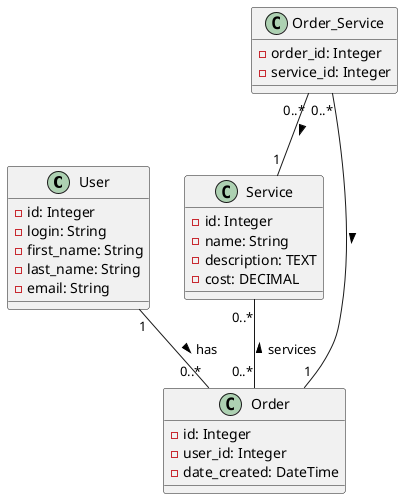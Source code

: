 @startuml

class User {
    - id: Integer
    - login: String
    - first_name: String
    - last_name: String
    - email: String
}

class Service {
    - id: Integer
    - name: String
    - description: TEXT
    - cost: DECIMAL
}

class Order {
    - id: Integer
    - user_id: Integer
    - date_created: DateTime
}

class Order_Service {
    - order_id: Integer
    - service_id: Integer
}

User "1" -- "0..*" Order : has >
Order_Service "0..*" -- "1" Order : >
Order_Service "0..*" -- "1" Service : >
Service "0..*" -- "0..*" Order : < services

@enduml
